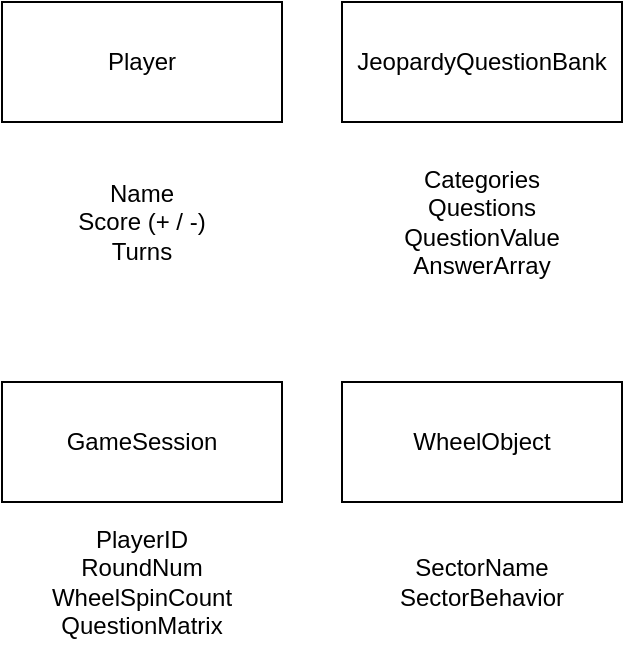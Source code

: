 <mxfile>
    <diagram id="YQma24M_bnr3T5CoBx9u" name="Page-1">
        <mxGraphModel dx="1014" dy="993" grid="1" gridSize="10" guides="1" tooltips="1" connect="1" arrows="1" fold="1" page="1" pageScale="1" pageWidth="850" pageHeight="1100" math="0" shadow="0">
            <root>
                <mxCell id="0"/>
                <mxCell id="1" parent="0"/>
                <mxCell id="J_ug4UAmdmSow2ysGKo_-1" value="Player" style="rounded=0;whiteSpace=wrap;html=1;" parent="1" vertex="1">
                    <mxGeometry x="130" y="140" width="140" height="60" as="geometry"/>
                </mxCell>
                <mxCell id="J_ug4UAmdmSow2ysGKo_-2" value="Name&lt;br&gt;Score (+ / -)&lt;br&gt;Turns" style="text;html=1;strokeColor=none;fillColor=none;align=center;verticalAlign=middle;whiteSpace=wrap;rounded=0;" parent="1" vertex="1">
                    <mxGeometry x="130" y="210" width="140" height="80" as="geometry"/>
                </mxCell>
                <mxCell id="J_ug4UAmdmSow2ysGKo_-3" value="JeopardyQuestionBank" style="rounded=0;whiteSpace=wrap;html=1;" parent="1" vertex="1">
                    <mxGeometry x="300" y="140" width="140" height="60" as="geometry"/>
                </mxCell>
                <mxCell id="J_ug4UAmdmSow2ysGKo_-4" value="Categories&lt;br&gt;Questions&lt;br&gt;QuestionValue&lt;br&gt;AnswerArray" style="text;html=1;strokeColor=none;fillColor=none;align=center;verticalAlign=middle;whiteSpace=wrap;rounded=0;" parent="1" vertex="1">
                    <mxGeometry x="300" y="210" width="140" height="80" as="geometry"/>
                </mxCell>
                <mxCell id="J_ug4UAmdmSow2ysGKo_-5" value="GameSession" style="rounded=0;whiteSpace=wrap;html=1;" parent="1" vertex="1">
                    <mxGeometry x="130" y="330" width="140" height="60" as="geometry"/>
                </mxCell>
                <mxCell id="J_ug4UAmdmSow2ysGKo_-6" value="PlayerID&lt;br&gt;RoundNum&lt;br&gt;WheelSpinCount&lt;br&gt;QuestionMatrix" style="text;html=1;strokeColor=none;fillColor=none;align=center;verticalAlign=middle;whiteSpace=wrap;rounded=0;" parent="1" vertex="1">
                    <mxGeometry x="130" y="390" width="140" height="80" as="geometry"/>
                </mxCell>
                <mxCell id="J_ug4UAmdmSow2ysGKo_-7" value="WheelObject" style="rounded=0;whiteSpace=wrap;html=1;" parent="1" vertex="1">
                    <mxGeometry x="300" y="330" width="140" height="60" as="geometry"/>
                </mxCell>
                <mxCell id="J_ug4UAmdmSow2ysGKo_-8" value="SectorName&lt;br&gt;SectorBehavior" style="text;html=1;strokeColor=none;fillColor=none;align=center;verticalAlign=middle;whiteSpace=wrap;rounded=0;" parent="1" vertex="1">
                    <mxGeometry x="300" y="390" width="140" height="80" as="geometry"/>
                </mxCell>
            </root>
        </mxGraphModel>
    </diagram>
    <diagram id="qU737gDiFPb1RTZY59_v" name="Class Diagram">
        <mxGraphModel dx="811" dy="794" grid="1" gridSize="10" guides="1" tooltips="1" connect="1" arrows="1" fold="1" page="1" pageScale="1" pageWidth="850" pageHeight="1100" math="0" shadow="0">
            <root>
                <mxCell id="Y-ocYiWdV8Ki5p1VJnb0-0"/>
                <mxCell id="Y-ocYiWdV8Ki5p1VJnb0-1" parent="Y-ocYiWdV8Ki5p1VJnb0-0"/>
                <mxCell id="Y-ocYiWdV8Ki5p1VJnb0-2" value="Player" style="swimlane;fontStyle=0;align=center;verticalAlign=top;childLayout=stackLayout;horizontal=1;startSize=26;horizontalStack=0;resizeParent=1;resizeLast=0;collapsible=1;marginBottom=0;rounded=0;shadow=0;strokeWidth=1;" vertex="1" parent="Y-ocYiWdV8Ki5p1VJnb0-1">
                    <mxGeometry x="110" y="10" width="160" height="266" as="geometry">
                        <mxRectangle x="230" y="140" width="160" height="26" as="alternateBounds"/>
                    </mxGeometry>
                </mxCell>
                <mxCell id="Y-ocYiWdV8Ki5p1VJnb0-4" value="-playerID: int" style="text;align=left;verticalAlign=top;spacingLeft=4;spacingRight=4;overflow=hidden;rotatable=0;points=[[0,0.5],[1,0.5]];portConstraint=eastwest;rounded=0;shadow=0;html=0;" vertex="1" parent="Y-ocYiWdV8Ki5p1VJnb0-2">
                    <mxGeometry y="26" width="160" height="26" as="geometry"/>
                </mxCell>
                <mxCell id="Y-ocYiWdV8Ki5p1VJnb0-3" value="-Name: str" style="text;align=left;verticalAlign=top;spacingLeft=4;spacingRight=4;overflow=hidden;rotatable=0;points=[[0,0.5],[1,0.5]];portConstraint=eastwest;" vertex="1" parent="Y-ocYiWdV8Ki5p1VJnb0-2">
                    <mxGeometry y="52" width="160" height="26" as="geometry"/>
                </mxCell>
                <mxCell id="Y-ocYiWdV8Ki5p1VJnb0-5" value="-Score: int" style="text;align=left;verticalAlign=top;spacingLeft=4;spacingRight=4;overflow=hidden;rotatable=0;points=[[0,0.5],[1,0.5]];portConstraint=eastwest;rounded=0;shadow=0;html=0;" vertex="1" parent="Y-ocYiWdV8Ki5p1VJnb0-2">
                    <mxGeometry y="78" width="160" height="26" as="geometry"/>
                </mxCell>
                <mxCell id="Y-ocYiWdV8Ki5p1VJnb0-52" value="-FreeTurns: int&#10;" style="text;align=left;verticalAlign=top;spacingLeft=4;spacingRight=4;overflow=hidden;rotatable=0;points=[[0,0.5],[1,0.5]];portConstraint=eastwest;rounded=0;shadow=0;html=0;" vertex="1" parent="Y-ocYiWdV8Ki5p1VJnb0-2">
                    <mxGeometry y="104" width="160" height="26" as="geometry"/>
                </mxCell>
                <mxCell id="Y-ocYiWdV8Ki5p1VJnb0-6" value="" style="line;html=1;strokeWidth=1;align=left;verticalAlign=middle;spacingTop=-1;spacingLeft=3;spacingRight=3;rotatable=0;labelPosition=right;points=[];portConstraint=eastwest;" vertex="1" parent="Y-ocYiWdV8Ki5p1VJnb0-2">
                    <mxGeometry y="130" width="160" height="8" as="geometry"/>
                </mxCell>
                <mxCell id="PFOaPNwAQqwmdcxk2MDa-7" value="+init(name)" style="text;align=left;verticalAlign=top;spacingLeft=4;spacingRight=4;overflow=hidden;rotatable=0;points=[[0,0.5],[1,0.5]];portConstraint=eastwest;" vertex="1" parent="Y-ocYiWdV8Ki5p1VJnb0-2">
                    <mxGeometry y="138" width="160" height="32" as="geometry"/>
                </mxCell>
                <mxCell id="PFOaPNwAQqwmdcxk2MDa-8" value="+getID(name)" style="text;align=left;verticalAlign=top;spacingLeft=4;spacingRight=4;overflow=hidden;rotatable=0;points=[[0,0.5],[1,0.5]];portConstraint=eastwest;" vertex="1" parent="Y-ocYiWdV8Ki5p1VJnb0-2">
                    <mxGeometry y="170" width="160" height="32" as="geometry"/>
                </mxCell>
                <mxCell id="PFOaPNwAQqwmdcxk2MDa-9" value="+getName(playerID)" style="text;align=left;verticalAlign=top;spacingLeft=4;spacingRight=4;overflow=hidden;rotatable=0;points=[[0,0.5],[1,0.5]];portConstraint=eastwest;" vertex="1" parent="Y-ocYiWdV8Ki5p1VJnb0-2">
                    <mxGeometry y="202" width="160" height="32" as="geometry"/>
                </mxCell>
                <mxCell id="Y-ocYiWdV8Ki5p1VJnb0-7" value="+getPlayers()" style="text;align=left;verticalAlign=top;spacingLeft=4;spacingRight=4;overflow=hidden;rotatable=0;points=[[0,0.5],[1,0.5]];portConstraint=eastwest;" vertex="1" parent="Y-ocYiWdV8Ki5p1VJnb0-2">
                    <mxGeometry y="234" width="160" height="32" as="geometry"/>
                </mxCell>
                <mxCell id="Y-ocYiWdV8Ki5p1VJnb0-19" value="Wheel&#10;" style="swimlane;fontStyle=0;align=center;verticalAlign=top;childLayout=stackLayout;horizontal=1;startSize=26;horizontalStack=0;resizeParent=1;resizeLast=0;collapsible=1;marginBottom=0;rounded=0;shadow=0;strokeWidth=1;" vertex="1" parent="Y-ocYiWdV8Ki5p1VJnb0-1">
                    <mxGeometry x="630" y="10" width="160" height="372" as="geometry">
                        <mxRectangle x="550" y="140" width="160" height="26" as="alternateBounds"/>
                    </mxGeometry>
                </mxCell>
                <mxCell id="Y-ocYiWdV8Ki5p1VJnb0-20" value="-categories: str" style="text;align=left;verticalAlign=top;spacingLeft=4;spacingRight=4;overflow=hidden;rotatable=0;points=[[0,0.5],[1,0.5]];portConstraint=eastwest;" vertex="1" parent="Y-ocYiWdV8Ki5p1VJnb0-19">
                    <mxGeometry y="26" width="160" height="26" as="geometry"/>
                </mxCell>
                <mxCell id="PFOaPNwAQqwmdcxk2MDa-0" value="-categoriesID: int" style="text;align=left;verticalAlign=top;spacingLeft=4;spacingRight=4;overflow=hidden;rotatable=0;points=[[0,0.5],[1,0.5]];portConstraint=eastwest;" vertex="1" parent="Y-ocYiWdV8Ki5p1VJnb0-19">
                    <mxGeometry y="52" width="160" height="26" as="geometry"/>
                </mxCell>
                <mxCell id="Y-ocYiWdV8Ki5p1VJnb0-73" value="-sectors: str" style="text;align=left;verticalAlign=top;spacingLeft=4;spacingRight=4;overflow=hidden;rotatable=0;points=[[0,0.5],[1,0.5]];portConstraint=eastwest;rounded=0;shadow=0;html=0;" vertex="1" parent="Y-ocYiWdV8Ki5p1VJnb0-19">
                    <mxGeometry y="78" width="160" height="26" as="geometry"/>
                </mxCell>
                <mxCell id="PFOaPNwAQqwmdcxk2MDa-1" value="-sectorID: int" style="text;align=left;verticalAlign=top;spacingLeft=4;spacingRight=4;overflow=hidden;rotatable=0;points=[[0,0.5],[1,0.5]];portConstraint=eastwest;rounded=0;shadow=0;html=0;" vertex="1" parent="Y-ocYiWdV8Ki5p1VJnb0-19">
                    <mxGeometry y="104" width="160" height="26" as="geometry"/>
                </mxCell>
                <mxCell id="Y-ocYiWdV8Ki5p1VJnb0-21" value="-spinCount: str" style="text;align=left;verticalAlign=top;spacingLeft=4;spacingRight=4;overflow=hidden;rotatable=0;points=[[0,0.5],[1,0.5]];portConstraint=eastwest;rounded=0;shadow=0;html=0;" vertex="1" parent="Y-ocYiWdV8Ki5p1VJnb0-19">
                    <mxGeometry y="130" width="160" height="26" as="geometry"/>
                </mxCell>
                <mxCell id="Y-ocYiWdV8Ki5p1VJnb0-25" value="" style="line;html=1;strokeWidth=1;align=left;verticalAlign=middle;spacingTop=-1;spacingLeft=3;spacingRight=3;rotatable=0;labelPosition=right;points=[];portConstraint=eastwest;" vertex="1" parent="Y-ocYiWdV8Ki5p1VJnb0-19">
                    <mxGeometry y="156" width="160" height="8" as="geometry"/>
                </mxCell>
                <mxCell id="Y-ocYiWdV8Ki5p1VJnb0-23" value="+init()" style="text;align=left;verticalAlign=top;spacingLeft=4;spacingRight=4;overflow=hidden;rotatable=0;points=[[0,0.5],[1,0.5]];portConstraint=eastwest;rounded=0;shadow=0;html=0;" vertex="1" parent="Y-ocYiWdV8Ki5p1VJnb0-19">
                    <mxGeometry y="164" width="160" height="26" as="geometry"/>
                </mxCell>
                <mxCell id="PFOaPNwAQqwmdcxk2MDa-2" value="+ListSectors()" style="text;align=left;verticalAlign=top;spacingLeft=4;spacingRight=4;overflow=hidden;rotatable=0;points=[[0,0.5],[1,0.5]];portConstraint=eastwest;rounded=0;shadow=0;html=0;" vertex="1" parent="Y-ocYiWdV8Ki5p1VJnb0-19">
                    <mxGeometry y="190" width="160" height="26" as="geometry"/>
                </mxCell>
                <mxCell id="PFOaPNwAQqwmdcxk2MDa-3" value="+AssignSectors()" style="text;align=left;verticalAlign=top;spacingLeft=4;spacingRight=4;overflow=hidden;rotatable=0;points=[[0,0.5],[1,0.5]];portConstraint=eastwest;rounded=0;shadow=0;html=0;" vertex="1" parent="Y-ocYiWdV8Ki5p1VJnb0-19">
                    <mxGeometry y="216" width="160" height="26" as="geometry"/>
                </mxCell>
                <mxCell id="PFOaPNwAQqwmdcxk2MDa-4" value="+ListCar()" style="text;align=left;verticalAlign=top;spacingLeft=4;spacingRight=4;overflow=hidden;rotatable=0;points=[[0,0.5],[1,0.5]];portConstraint=eastwest;rounded=0;shadow=0;html=0;" vertex="1" parent="Y-ocYiWdV8Ki5p1VJnb0-19">
                    <mxGeometry y="242" width="160" height="26" as="geometry"/>
                </mxCell>
                <mxCell id="PFOaPNwAQqwmdcxk2MDa-5" value="+AssignCar()" style="text;align=left;verticalAlign=top;spacingLeft=4;spacingRight=4;overflow=hidden;rotatable=0;points=[[0,0.5],[1,0.5]];portConstraint=eastwest;rounded=0;shadow=0;html=0;" vertex="1" parent="Y-ocYiWdV8Ki5p1VJnb0-19">
                    <mxGeometry y="268" width="160" height="26" as="geometry"/>
                </mxCell>
                <mxCell id="Y-ocYiWdV8Ki5p1VJnb0-24" value="+shuffle()" style="text;align=left;verticalAlign=top;spacingLeft=4;spacingRight=4;overflow=hidden;rotatable=0;points=[[0,0.5],[1,0.5]];portConstraint=eastwest;rounded=0;shadow=0;html=0;" vertex="1" parent="Y-ocYiWdV8Ki5p1VJnb0-19">
                    <mxGeometry y="294" width="160" height="26" as="geometry"/>
                </mxCell>
                <mxCell id="Y-ocYiWdV8Ki5p1VJnb0-74" value="+spin()" style="text;align=left;verticalAlign=top;spacingLeft=4;spacingRight=4;overflow=hidden;rotatable=0;points=[[0,0.5],[1,0.5]];portConstraint=eastwest;" vertex="1" parent="Y-ocYiWdV8Ki5p1VJnb0-19">
                    <mxGeometry y="320" width="160" height="26" as="geometry"/>
                </mxCell>
                <mxCell id="Y-ocYiWdV8Ki5p1VJnb0-26" value="+updateSpinCont(gameID)" style="text;align=left;verticalAlign=top;spacingLeft=4;spacingRight=4;overflow=hidden;rotatable=0;points=[[0,0.5],[1,0.5]];portConstraint=eastwest;" vertex="1" parent="Y-ocYiWdV8Ki5p1VJnb0-19">
                    <mxGeometry y="346" width="160" height="26" as="geometry"/>
                </mxCell>
                <mxCell id="Y-ocYiWdV8Ki5p1VJnb0-28" value="" style="endArrow=open;shadow=0;strokeWidth=1;rounded=0;endFill=1;edgeStyle=elbowEdgeStyle;elbow=vertical;" edge="1" parent="Y-ocYiWdV8Ki5p1VJnb0-1" source="Y-ocYiWdV8Ki5p1VJnb0-2">
                    <mxGeometry x="0.5" y="41" relative="1" as="geometry">
                        <mxPoint x="280" y="92" as="sourcePoint"/>
                        <mxPoint x="343" y="75" as="targetPoint"/>
                        <mxPoint x="-40" y="32" as="offset"/>
                        <Array as="points">
                            <mxPoint x="310" y="75"/>
                            <mxPoint x="340" y="70"/>
                            <mxPoint x="280" y="89"/>
                        </Array>
                    </mxGeometry>
                </mxCell>
                <mxCell id="Y-ocYiWdV8Ki5p1VJnb0-29" value="*" style="resizable=0;align=left;verticalAlign=bottom;labelBackgroundColor=none;fontSize=24;" connectable="0" vertex="1" parent="Y-ocYiWdV8Ki5p1VJnb0-28">
                    <mxGeometry x="-1" relative="1" as="geometry">
                        <mxPoint y="-1" as="offset"/>
                    </mxGeometry>
                </mxCell>
                <mxCell id="Y-ocYiWdV8Ki5p1VJnb0-32" value="ScoreBoard" style="swimlane;fontStyle=0;align=center;verticalAlign=top;childLayout=stackLayout;horizontal=1;startSize=26;horizontalStack=0;resizeParent=1;resizeLast=0;collapsible=1;marginBottom=0;rounded=0;shadow=0;strokeWidth=1;" vertex="1" parent="Y-ocYiWdV8Ki5p1VJnb0-1">
                    <mxGeometry x="345" y="10" width="160" height="484" as="geometry">
                        <mxRectangle x="550" y="140" width="160" height="26" as="alternateBounds"/>
                    </mxGeometry>
                </mxCell>
                <mxCell id="Y-ocYiWdV8Ki5p1VJnb0-33" value="-gameID: int" style="text;align=left;verticalAlign=top;spacingLeft=4;spacingRight=4;overflow=hidden;rotatable=0;points=[[0,0.5],[1,0.5]];portConstraint=eastwest;" vertex="1" parent="Y-ocYiWdV8Ki5p1VJnb0-32">
                    <mxGeometry y="26" width="160" height="26" as="geometry"/>
                </mxCell>
                <mxCell id="Y-ocYiWdV8Ki5p1VJnb0-34" value="-playersList: []" style="text;align=left;verticalAlign=top;spacingLeft=4;spacingRight=4;overflow=hidden;rotatable=0;points=[[0,0.5],[1,0.5]];portConstraint=eastwest;rounded=0;shadow=0;html=0;" vertex="1" parent="Y-ocYiWdV8Ki5p1VJnb0-32">
                    <mxGeometry y="52" width="160" height="26" as="geometry"/>
                </mxCell>
                <mxCell id="Y-ocYiWdV8Ki5p1VJnb0-35" value="-turn: int" style="text;align=left;verticalAlign=top;spacingLeft=4;spacingRight=4;overflow=hidden;rotatable=0;points=[[0,0.5],[1,0.5]];portConstraint=eastwest;rounded=0;shadow=0;html=0;" vertex="1" parent="Y-ocYiWdV8Ki5p1VJnb0-32">
                    <mxGeometry y="78" width="160" height="24" as="geometry"/>
                </mxCell>
                <mxCell id="Y-ocYiWdV8Ki5p1VJnb0-36" value="-rounds: int" style="text;align=left;verticalAlign=top;spacingLeft=4;spacingRight=4;overflow=hidden;rotatable=0;points=[[0,0.5],[1,0.5]];portConstraint=eastwest;rounded=0;shadow=0;html=0;" vertex="1" parent="Y-ocYiWdV8Ki5p1VJnb0-32">
                    <mxGeometry y="102" width="160" height="26" as="geometry"/>
                </mxCell>
                <mxCell id="Y-ocYiWdV8Ki5p1VJnb0-77" value="-catScoreValue: int" style="text;align=left;verticalAlign=top;spacingLeft=4;spacingRight=4;overflow=hidden;rotatable=0;points=[[0,0.5],[1,0.5]];portConstraint=eastwest;rounded=0;shadow=0;html=0;" vertex="1" parent="Y-ocYiWdV8Ki5p1VJnb0-32">
                    <mxGeometry y="128" width="160" height="26" as="geometry"/>
                </mxCell>
                <mxCell id="Y-ocYiWdV8Ki5p1VJnb0-38" value="" style="line;html=1;strokeWidth=1;align=left;verticalAlign=middle;spacingTop=-1;spacingLeft=3;spacingRight=3;rotatable=0;labelPosition=right;points=[];portConstraint=eastwest;" vertex="1" parent="Y-ocYiWdV8Ki5p1VJnb0-32">
                    <mxGeometry y="154" width="160" height="8" as="geometry"/>
                </mxCell>
                <mxCell id="Y-ocYiWdV8Ki5p1VJnb0-39" value="+getScore(playerID): int" style="text;align=left;verticalAlign=top;spacingLeft=4;spacingRight=4;overflow=hidden;rotatable=0;points=[[0,0.5],[1,0.5]];portConstraint=eastwest;" vertex="1" parent="Y-ocYiWdV8Ki5p1VJnb0-32">
                    <mxGeometry y="162" width="160" height="26" as="geometry"/>
                </mxCell>
                <mxCell id="Y-ocYiWdV8Ki5p1VJnb0-55" value="+updataScore(playerID, int)" style="text;align=left;verticalAlign=top;spacingLeft=4;spacingRight=4;overflow=hidden;rotatable=0;points=[[0,0.5],[1,0.5]];portConstraint=eastwest;" vertex="1" parent="Y-ocYiWdV8Ki5p1VJnb0-32">
                    <mxGeometry y="188" width="160" height="26" as="geometry"/>
                </mxCell>
                <mxCell id="Y-ocYiWdV8Ki5p1VJnb0-58" value="+getFreeTurn(playerID): int" style="text;align=left;verticalAlign=top;spacingLeft=4;spacingRight=4;overflow=hidden;rotatable=0;points=[[0,0.5],[1,0.5]];portConstraint=eastwest;" vertex="1" parent="Y-ocYiWdV8Ki5p1VJnb0-32">
                    <mxGeometry y="214" width="160" height="26" as="geometry"/>
                </mxCell>
                <mxCell id="Y-ocYiWdV8Ki5p1VJnb0-60" value="+useFreeTurn(playerID)" style="text;align=left;verticalAlign=top;spacingLeft=4;spacingRight=4;overflow=hidden;rotatable=0;points=[[0,0.5],[1,0.5]];portConstraint=eastwest;" vertex="1" parent="Y-ocYiWdV8Ki5p1VJnb0-32">
                    <mxGeometry y="240" width="160" height="26" as="geometry"/>
                </mxCell>
                <mxCell id="Y-ocYiWdV8Ki5p1VJnb0-61" value="+updateFreeTurn(playerID)" style="text;align=left;verticalAlign=top;spacingLeft=4;spacingRight=4;overflow=hidden;rotatable=0;points=[[0,0.5],[1,0.5]];portConstraint=eastwest;" vertex="1" parent="Y-ocYiWdV8Ki5p1VJnb0-32">
                    <mxGeometry y="266" width="160" height="26" as="geometry"/>
                </mxCell>
                <mxCell id="Y-ocYiWdV8Ki5p1VJnb0-59" value="+getTurn(gameID): int" style="text;align=left;verticalAlign=top;spacingLeft=4;spacingRight=4;overflow=hidden;rotatable=0;points=[[0,0.5],[1,0.5]];portConstraint=eastwest;" vertex="1" parent="Y-ocYiWdV8Ki5p1VJnb0-32">
                    <mxGeometry y="292" width="160" height="26" as="geometry"/>
                </mxCell>
                <mxCell id="Y-ocYiWdV8Ki5p1VJnb0-62" value="+updateTurn(gameID) : int" style="text;align=left;verticalAlign=top;spacingLeft=4;spacingRight=4;overflow=hidden;rotatable=0;points=[[0,0.5],[1,0.5]];portConstraint=eastwest;" vertex="1" parent="Y-ocYiWdV8Ki5p1VJnb0-32">
                    <mxGeometry y="318" width="160" height="26" as="geometry"/>
                </mxCell>
                <mxCell id="Y-ocYiWdV8Ki5p1VJnb0-63" value="+updateRounds(gameID)" style="text;align=left;verticalAlign=top;spacingLeft=4;spacingRight=4;overflow=hidden;rotatable=0;points=[[0,0.5],[1,0.5]];portConstraint=eastwest;" vertex="1" parent="Y-ocYiWdV8Ki5p1VJnb0-32">
                    <mxGeometry y="344" width="160" height="26" as="geometry"/>
                </mxCell>
                <mxCell id="Y-ocYiWdV8Ki5p1VJnb0-40" value="+updateSpinCount(gameID): int" style="text;align=left;verticalAlign=top;spacingLeft=4;spacingRight=4;overflow=hidden;rotatable=0;points=[[0,0.5],[1,0.5]];portConstraint=eastwest;whiteSpace=wrap;html=1;labelBackgroundColor=none;" vertex="1" parent="Y-ocYiWdV8Ki5p1VJnb0-32">
                    <mxGeometry y="370" width="160" height="50" as="geometry"/>
                </mxCell>
                <mxCell id="Y-ocYiWdV8Ki5p1VJnb0-53" value="+startGame(playerList)" style="text;align=left;verticalAlign=top;spacingLeft=4;spacingRight=4;overflow=hidden;rotatable=0;points=[[0,0.5],[1,0.5]];portConstraint=eastwest;" vertex="1" parent="Y-ocYiWdV8Ki5p1VJnb0-32">
                    <mxGeometry y="420" width="160" height="32" as="geometry"/>
                </mxCell>
                <mxCell id="Y-ocYiWdV8Ki5p1VJnb0-56" value="+endGame()" style="text;align=left;verticalAlign=top;spacingLeft=4;spacingRight=4;overflow=hidden;rotatable=0;points=[[0,0.5],[1,0.5]];portConstraint=eastwest;" vertex="1" parent="Y-ocYiWdV8Ki5p1VJnb0-32">
                    <mxGeometry y="452" width="160" height="32" as="geometry"/>
                </mxCell>
                <mxCell id="Y-ocYiWdV8Ki5p1VJnb0-42" value="QuestionBanks&#10;" style="swimlane;fontStyle=0;align=center;verticalAlign=top;childLayout=stackLayout;horizontal=1;startSize=26;horizontalStack=0;resizeParent=1;resizeLast=0;collapsible=1;marginBottom=0;rounded=0;shadow=0;strokeWidth=1;" vertex="1" parent="Y-ocYiWdV8Ki5p1VJnb0-1">
                    <mxGeometry x="550" y="420" width="240" height="288" as="geometry">
                        <mxRectangle x="550" y="140" width="160" height="26" as="alternateBounds"/>
                    </mxGeometry>
                </mxCell>
                <mxCell id="Y-ocYiWdV8Ki5p1VJnb0-43" value="-questionID" style="text;align=left;verticalAlign=top;spacingLeft=4;spacingRight=4;overflow=hidden;rotatable=0;points=[[0,0.5],[1,0.5]];portConstraint=eastwest;" vertex="1" parent="Y-ocYiWdV8Ki5p1VJnb0-42">
                    <mxGeometry y="26" width="240" height="26" as="geometry"/>
                </mxCell>
                <mxCell id="Y-ocYiWdV8Ki5p1VJnb0-80" value="-questions" style="text;align=left;verticalAlign=top;spacingLeft=4;spacingRight=4;overflow=hidden;rotatable=0;points=[[0,0.5],[1,0.5]];portConstraint=eastwest;" vertex="1" parent="Y-ocYiWdV8Ki5p1VJnb0-42">
                    <mxGeometry y="52" width="240" height="26" as="geometry"/>
                </mxCell>
                <mxCell id="Y-ocYiWdV8Ki5p1VJnb0-44" value="-categories" style="text;align=left;verticalAlign=top;spacingLeft=4;spacingRight=4;overflow=hidden;rotatable=0;points=[[0,0.5],[1,0.5]];portConstraint=eastwest;rounded=0;shadow=0;html=0;" vertex="1" parent="Y-ocYiWdV8Ki5p1VJnb0-42">
                    <mxGeometry y="78" width="240" height="26" as="geometry"/>
                </mxCell>
                <mxCell id="Y-ocYiWdV8Ki5p1VJnb0-76" value="-currScoreCat" style="text;align=left;verticalAlign=top;spacingLeft=4;spacingRight=4;overflow=hidden;rotatable=0;points=[[0,0.5],[1,0.5]];portConstraint=eastwest;rounded=0;shadow=0;html=0;" vertex="1" parent="Y-ocYiWdV8Ki5p1VJnb0-42">
                    <mxGeometry y="104" width="240" height="26" as="geometry"/>
                </mxCell>
                <mxCell id="Y-ocYiWdV8Ki5p1VJnb0-45" value="-scores" style="text;align=left;verticalAlign=top;spacingLeft=4;spacingRight=4;overflow=hidden;rotatable=0;points=[[0,0.5],[1,0.5]];portConstraint=eastwest;rounded=0;shadow=0;html=0;" vertex="1" parent="Y-ocYiWdV8Ki5p1VJnb0-42">
                    <mxGeometry y="130" width="240" height="26" as="geometry"/>
                </mxCell>
                <mxCell id="Y-ocYiWdV8Ki5p1VJnb0-46" value="-answerOptions" style="text;align=left;verticalAlign=top;spacingLeft=4;spacingRight=4;overflow=hidden;rotatable=0;points=[[0,0.5],[1,0.5]];portConstraint=eastwest;rounded=0;shadow=0;html=0;" vertex="1" parent="Y-ocYiWdV8Ki5p1VJnb0-42">
                    <mxGeometry y="156" width="240" height="26" as="geometry"/>
                </mxCell>
                <mxCell id="Y-ocYiWdV8Ki5p1VJnb0-47" value="-answers" style="text;align=left;verticalAlign=top;spacingLeft=4;spacingRight=4;overflow=hidden;rotatable=0;points=[[0,0.5],[1,0.5]];portConstraint=eastwest;rounded=0;shadow=0;html=0;" vertex="1" parent="Y-ocYiWdV8Ki5p1VJnb0-42">
                    <mxGeometry y="182" width="240" height="26" as="geometry"/>
                </mxCell>
                <mxCell id="Y-ocYiWdV8Ki5p1VJnb0-48" value="" style="line;html=1;strokeWidth=1;align=left;verticalAlign=middle;spacingTop=-1;spacingLeft=3;spacingRight=3;rotatable=0;labelPosition=right;points=[];portConstraint=eastwest;" vertex="1" parent="Y-ocYiWdV8Ki5p1VJnb0-42">
                    <mxGeometry y="208" width="240" height="8" as="geometry"/>
                </mxCell>
                <mxCell id="Y-ocYiWdV8Ki5p1VJnb0-49" value="+getQuestions(category, carScoreValue)" style="text;align=left;verticalAlign=top;spacingLeft=4;spacingRight=4;overflow=hidden;rotatable=0;points=[[0,0.5],[1,0.5]];portConstraint=eastwest;whiteSpace=wrap;html=1;" vertex="1" parent="Y-ocYiWdV8Ki5p1VJnb0-42">
                    <mxGeometry y="216" width="240" height="36" as="geometry"/>
                </mxCell>
                <mxCell id="Y-ocYiWdV8Ki5p1VJnb0-78" value="+checkAnswer(questionID, ans)" style="text;align=left;verticalAlign=top;spacingLeft=4;spacingRight=4;overflow=hidden;rotatable=0;points=[[0,0.5],[1,0.5]];portConstraint=eastwest;whiteSpace=wrap;html=1;" vertex="1" parent="Y-ocYiWdV8Ki5p1VJnb0-42">
                    <mxGeometry y="252" width="240" height="36" as="geometry"/>
                </mxCell>
                <mxCell id="Y-ocYiWdV8Ki5p1VJnb0-70" value="&lt;span style=&quot;font-size: 12px&quot;&gt;1&lt;/span&gt;" style="text;html=1;align=center;verticalAlign=middle;resizable=0;points=[];autosize=1;strokeColor=none;fillColor=none;fontSize=24;" vertex="1" parent="Y-ocYiWdV8Ki5p1VJnb0-1">
                    <mxGeometry x="325" y="30" width="20" height="40" as="geometry"/>
                </mxCell>
                <mxCell id="Y-ocYiWdV8Ki5p1VJnb0-83" value="" style="endArrow=block;startArrow=block;endFill=1;startFill=1;html=1;fontSize=12;" edge="1" parent="Y-ocYiWdV8Ki5p1VJnb0-1">
                    <mxGeometry width="160" relative="1" as="geometry">
                        <mxPoint x="505" y="90" as="sourcePoint"/>
                        <mxPoint x="630" y="90" as="targetPoint"/>
                    </mxGeometry>
                </mxCell>
            </root>
        </mxGraphModel>
    </diagram>
</mxfile>